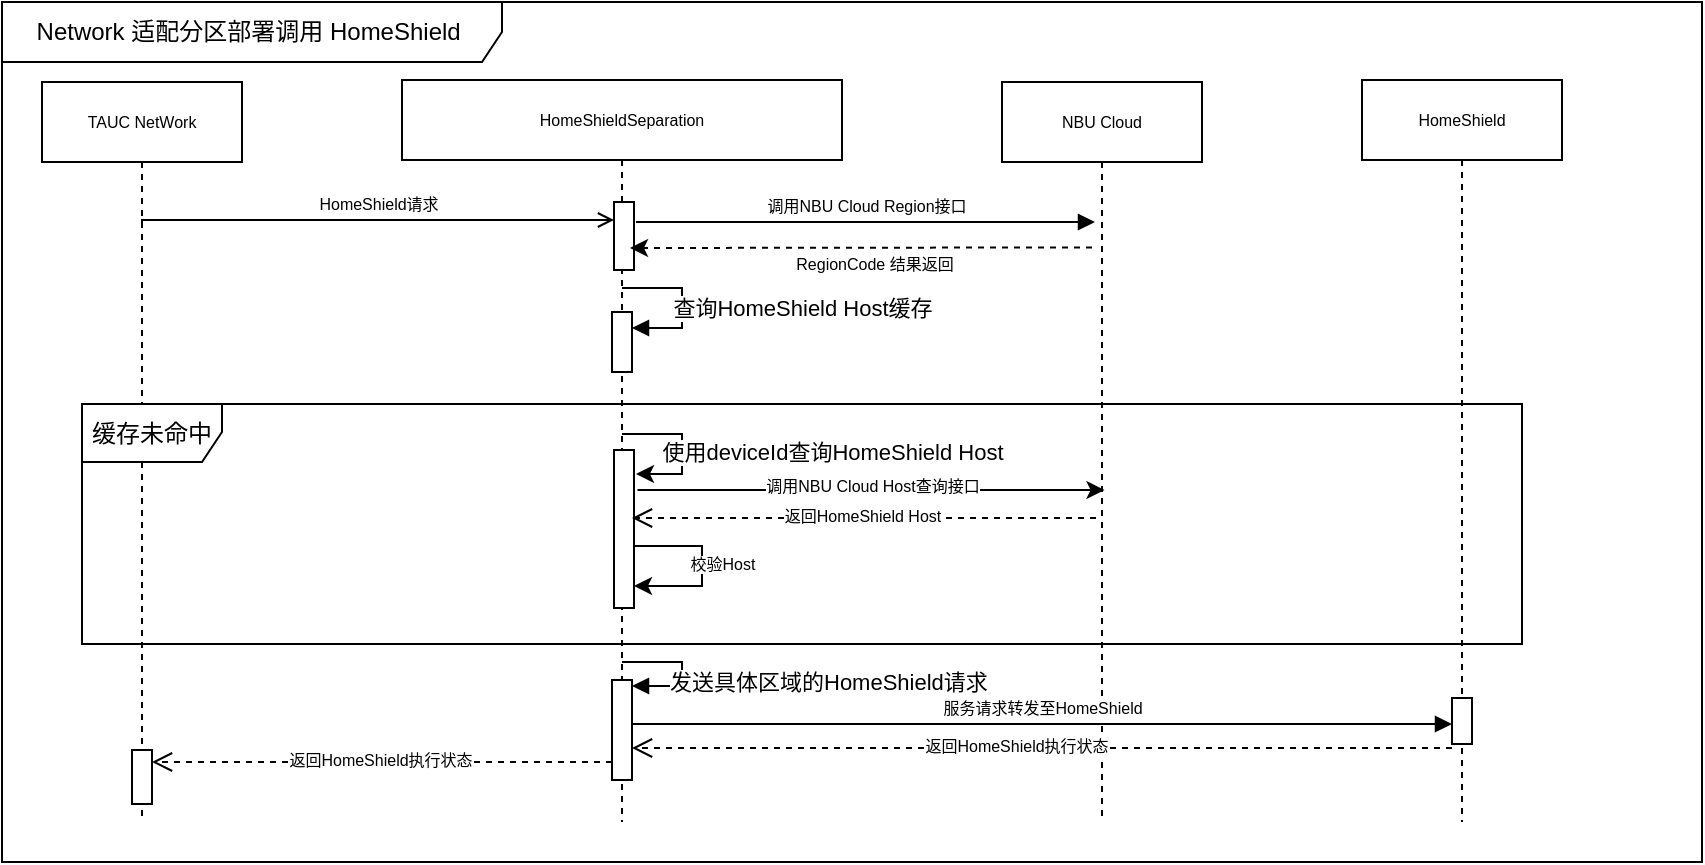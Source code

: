<mxfile version="21.5.0" type="github">
  <diagram name="Page-1" id="2YBvvXClWsGukQMizWep">
    <mxGraphModel dx="1039" dy="514" grid="1" gridSize="10" guides="1" tooltips="1" connect="1" arrows="1" fold="1" page="1" pageScale="1" pageWidth="850" pageHeight="1100" math="0" shadow="0">
      <root>
        <mxCell id="0" />
        <mxCell id="1" parent="0" />
        <mxCell id="aM9ryv3xv72pqoxQDRHE-1" value="TAUC NetWork" style="shape=umlLifeline;perimeter=lifelinePerimeter;whiteSpace=wrap;html=1;container=0;dropTarget=0;collapsible=0;recursiveResize=0;outlineConnect=0;portConstraint=eastwest;newEdgeStyle={&quot;edgeStyle&quot;:&quot;elbowEdgeStyle&quot;,&quot;elbow&quot;:&quot;vertical&quot;,&quot;curved&quot;:0,&quot;rounded&quot;:0};fontSize=8;" parent="1" vertex="1">
          <mxGeometry x="40" y="40" width="100" height="370" as="geometry" />
        </mxCell>
        <mxCell id="-oK8NXgzQvyokhCKbwOf-55" value="" style="html=1;points=[];perimeter=orthogonalPerimeter;outlineConnect=0;targetShapes=umlLifeline;portConstraint=eastwest;newEdgeStyle={&quot;edgeStyle&quot;:&quot;elbowEdgeStyle&quot;,&quot;elbow&quot;:&quot;vertical&quot;,&quot;curved&quot;:0,&quot;rounded&quot;:0};fontSize=8;" parent="aM9ryv3xv72pqoxQDRHE-1" vertex="1">
          <mxGeometry x="45" y="334" width="10" height="27" as="geometry" />
        </mxCell>
        <mxCell id="aM9ryv3xv72pqoxQDRHE-5" value="HomeShieldSeparation" style="shape=umlLifeline;perimeter=lifelinePerimeter;whiteSpace=wrap;html=1;container=0;dropTarget=0;collapsible=0;recursiveResize=0;outlineConnect=0;portConstraint=eastwest;newEdgeStyle={&quot;edgeStyle&quot;:&quot;elbowEdgeStyle&quot;,&quot;elbow&quot;:&quot;vertical&quot;,&quot;curved&quot;:0,&quot;rounded&quot;:0};fontSize=8;" parent="1" vertex="1">
          <mxGeometry x="220" y="39" width="220" height="371" as="geometry" />
        </mxCell>
        <mxCell id="-oK8NXgzQvyokhCKbwOf-1" value="" style="html=1;points=[];perimeter=orthogonalPerimeter;outlineConnect=0;targetShapes=umlLifeline;portConstraint=eastwest;newEdgeStyle={&quot;edgeStyle&quot;:&quot;elbowEdgeStyle&quot;,&quot;elbow&quot;:&quot;vertical&quot;,&quot;curved&quot;:0,&quot;rounded&quot;:0};fontSize=8;" parent="aM9ryv3xv72pqoxQDRHE-5" vertex="1">
          <mxGeometry x="105" y="116" width="10" height="30" as="geometry" />
        </mxCell>
        <mxCell id="-oK8NXgzQvyokhCKbwOf-23" value="" style="html=1;points=[];perimeter=orthogonalPerimeter;outlineConnect=0;targetShapes=umlLifeline;portConstraint=eastwest;newEdgeStyle={&quot;edgeStyle&quot;:&quot;elbowEdgeStyle&quot;,&quot;elbow&quot;:&quot;vertical&quot;,&quot;curved&quot;:0,&quot;rounded&quot;:0};fontSize=8;" parent="aM9ryv3xv72pqoxQDRHE-5" vertex="1">
          <mxGeometry x="106" y="185" width="10" height="79" as="geometry" />
        </mxCell>
        <mxCell id="-oK8NXgzQvyokhCKbwOf-14" value="" style="html=1;points=[];perimeter=orthogonalPerimeter;outlineConnect=0;targetShapes=umlLifeline;portConstraint=eastwest;newEdgeStyle={&quot;edgeStyle&quot;:&quot;elbowEdgeStyle&quot;,&quot;elbow&quot;:&quot;vertical&quot;,&quot;curved&quot;:0,&quot;rounded&quot;:0};fontSize=8;" parent="aM9ryv3xv72pqoxQDRHE-5" vertex="1">
          <mxGeometry x="106" y="61" width="10" height="34" as="geometry" />
        </mxCell>
        <mxCell id="-oK8NXgzQvyokhCKbwOf-6" value="" style="html=1;verticalAlign=bottom;endArrow=block;edgeStyle=orthogonalEdgeStyle;elbow=vertical;rounded=0;fontSize=8;" parent="aM9ryv3xv72pqoxQDRHE-5" edge="1">
          <mxGeometry x="0.529" y="20" relative="1" as="geometry">
            <mxPoint x="110" y="104" as="sourcePoint" />
            <Array as="points">
              <mxPoint x="140" y="104" />
              <mxPoint x="140" y="124" />
            </Array>
            <mxPoint x="115" y="124" as="targetPoint" />
            <mxPoint as="offset" />
          </mxGeometry>
        </mxCell>
        <mxCell id="-oK8NXgzQvyokhCKbwOf-7" value="&lt;font style=&quot;font-size: 11px;&quot;&gt;查询HomeShield Host缓存&lt;/font&gt;" style="edgeLabel;html=1;align=center;verticalAlign=middle;resizable=0;points=[];fontSize=8;" parent="-oK8NXgzQvyokhCKbwOf-6" vertex="1" connectable="0">
          <mxGeometry x="-0.149" y="-2" relative="1" as="geometry">
            <mxPoint x="62" y="8" as="offset" />
          </mxGeometry>
        </mxCell>
        <mxCell id="-oK8NXgzQvyokhCKbwOf-45" value="" style="endArrow=classic;html=1;rounded=0;edgeStyle=orthogonalEdgeStyle;fontSize=8;" parent="aM9ryv3xv72pqoxQDRHE-5" edge="1">
          <mxGeometry width="50" height="50" relative="1" as="geometry">
            <mxPoint x="116" y="233" as="sourcePoint" />
            <mxPoint x="116" y="253" as="targetPoint" />
            <Array as="points">
              <mxPoint x="150" y="233" />
              <mxPoint x="150" y="253" />
            </Array>
          </mxGeometry>
        </mxCell>
        <mxCell id="geQivs8DNayLq6vlZBqh-22" value="" style="html=1;points=[];perimeter=orthogonalPerimeter;outlineConnect=0;targetShapes=umlLifeline;portConstraint=eastwest;newEdgeStyle={&quot;edgeStyle&quot;:&quot;elbowEdgeStyle&quot;,&quot;elbow&quot;:&quot;vertical&quot;,&quot;curved&quot;:0,&quot;rounded&quot;:0};" vertex="1" parent="aM9ryv3xv72pqoxQDRHE-5">
          <mxGeometry x="105" y="300" width="10" height="50" as="geometry" />
        </mxCell>
        <mxCell id="geQivs8DNayLq6vlZBqh-23" value="发送具体区域的HomeShield请求" style="html=1;align=left;spacingLeft=2;endArrow=block;rounded=0;edgeStyle=orthogonalEdgeStyle;curved=0;rounded=0;" edge="1" parent="aM9ryv3xv72pqoxQDRHE-5">
          <mxGeometry x="0.552" y="-2" relative="1" as="geometry">
            <mxPoint x="110" y="291" as="sourcePoint" />
            <Array as="points">
              <mxPoint x="140" y="291" />
              <mxPoint x="140" y="303" />
            </Array>
            <mxPoint x="115" y="303" as="targetPoint" />
            <mxPoint as="offset" />
          </mxGeometry>
        </mxCell>
        <mxCell id="aM9ryv3xv72pqoxQDRHE-8" value="" style="html=1;verticalAlign=bottom;endArrow=open;dashed=1;endSize=8;edgeStyle=elbowEdgeStyle;elbow=vertical;curved=0;rounded=0;fontSize=8;" parent="1" edge="1">
          <mxGeometry x="-0.509" y="129" relative="1" as="geometry">
            <mxPoint x="335" y="258.0" as="targetPoint" />
            <Array as="points">
              <mxPoint x="430" y="258" />
            </Array>
            <mxPoint x="567" y="258" as="sourcePoint" />
            <mxPoint as="offset" />
          </mxGeometry>
        </mxCell>
        <mxCell id="-oK8NXgzQvyokhCKbwOf-41" value="返回HomeShield Host" style="edgeLabel;html=1;align=center;verticalAlign=middle;resizable=0;points=[];fontSize=8;" parent="aM9ryv3xv72pqoxQDRHE-8" vertex="1" connectable="0">
          <mxGeometry x="0.139" y="2" relative="1" as="geometry">
            <mxPoint x="15" y="-3" as="offset" />
          </mxGeometry>
        </mxCell>
        <mxCell id="Dx3LyWsslC-7DG40XuAF-7" value="NBU Cloud" style="shape=umlLifeline;perimeter=lifelinePerimeter;whiteSpace=wrap;html=1;container=0;dropTarget=0;collapsible=0;recursiveResize=0;outlineConnect=0;portConstraint=eastwest;newEdgeStyle={&quot;edgeStyle&quot;:&quot;elbowEdgeStyle&quot;,&quot;elbow&quot;:&quot;vertical&quot;,&quot;curved&quot;:0,&quot;rounded&quot;:0};fontSize=8;" parent="1" vertex="1">
          <mxGeometry x="520" y="40" width="100" height="370" as="geometry" />
        </mxCell>
        <mxCell id="-oK8NXgzQvyokhCKbwOf-15" value="调用NBU Cloud Region接口" style="html=1;verticalAlign=bottom;endArrow=block;edgeStyle=elbowEdgeStyle;elbow=vertical;curved=0;rounded=0;fontSize=8;" parent="1" edge="1">
          <mxGeometry x="0.002" relative="1" as="geometry">
            <mxPoint x="337" y="110" as="sourcePoint" />
            <Array as="points">
              <mxPoint x="391" y="110" />
            </Array>
            <mxPoint as="offset" />
            <mxPoint x="566.5" y="110" as="targetPoint" />
          </mxGeometry>
        </mxCell>
        <mxCell id="-oK8NXgzQvyokhCKbwOf-17" value="" style="edgeStyle=elbowEdgeStyle;rounded=0;orthogonalLoop=1;jettySize=auto;html=1;elbow=vertical;curved=0;dashed=1;fontSize=8;" parent="1" edge="1">
          <mxGeometry relative="1" as="geometry">
            <mxPoint x="565" y="122.714" as="sourcePoint" />
            <mxPoint x="334" y="122.997" as="targetPoint" />
            <Array as="points" />
          </mxGeometry>
        </mxCell>
        <mxCell id="-oK8NXgzQvyokhCKbwOf-27" value="RegionCode 结果返回" style="edgeLabel;html=1;align=center;verticalAlign=middle;resizable=0;points=[];fontSize=8;" parent="-oK8NXgzQvyokhCKbwOf-17" vertex="1" connectable="0">
          <mxGeometry x="-0.04" y="1" relative="1" as="geometry">
            <mxPoint x="1" y="7" as="offset" />
          </mxGeometry>
        </mxCell>
        <mxCell id="-oK8NXgzQvyokhCKbwOf-31" value="" style="endArrow=classic;html=1;rounded=0;fontSize=8;" parent="1" edge="1">
          <mxGeometry width="50" height="50" relative="1" as="geometry">
            <mxPoint x="337.75" y="244" as="sourcePoint" />
            <mxPoint x="571.25" y="244" as="targetPoint" />
          </mxGeometry>
        </mxCell>
        <mxCell id="-oK8NXgzQvyokhCKbwOf-32" value="调用NBU Cloud Host查询接口" style="edgeLabel;html=1;align=center;verticalAlign=middle;resizable=0;points=[];fontSize=8;" parent="-oK8NXgzQvyokhCKbwOf-31" vertex="1" connectable="0">
          <mxGeometry x="0.13" y="-1" relative="1" as="geometry">
            <mxPoint x="-15" y="-3" as="offset" />
          </mxGeometry>
        </mxCell>
        <mxCell id="-oK8NXgzQvyokhCKbwOf-36" value="HomeShield" style="shape=umlLifeline;perimeter=lifelinePerimeter;whiteSpace=wrap;html=1;container=0;dropTarget=0;collapsible=0;recursiveResize=0;outlineConnect=0;portConstraint=eastwest;newEdgeStyle={&quot;edgeStyle&quot;:&quot;elbowEdgeStyle&quot;,&quot;elbow&quot;:&quot;vertical&quot;,&quot;curved&quot;:0,&quot;rounded&quot;:0};fontSize=8;" parent="1" vertex="1">
          <mxGeometry x="700" y="39" width="100" height="371" as="geometry" />
        </mxCell>
        <mxCell id="-oK8NXgzQvyokhCKbwOf-37" value="" style="html=1;points=[];perimeter=orthogonalPerimeter;outlineConnect=0;targetShapes=umlLifeline;portConstraint=eastwest;newEdgeStyle={&quot;edgeStyle&quot;:&quot;elbowEdgeStyle&quot;,&quot;elbow&quot;:&quot;vertical&quot;,&quot;curved&quot;:0,&quot;rounded&quot;:0};fontSize=8;" parent="-oK8NXgzQvyokhCKbwOf-36" vertex="1">
          <mxGeometry x="45" y="309" width="10" height="23" as="geometry" />
        </mxCell>
        <mxCell id="aM9ryv3xv72pqoxQDRHE-7" value="HomeShield请求" style="html=1;verticalAlign=bottom;endArrow=open;edgeStyle=elbowEdgeStyle;elbow=vertical;curved=0;rounded=0;endFill=0;fontSize=8;" parent="1" target="-oK8NXgzQvyokhCKbwOf-14" edge="1">
          <mxGeometry x="0.002" relative="1" as="geometry">
            <mxPoint x="90" y="110" as="sourcePoint" />
            <Array as="points">
              <mxPoint x="90" y="109" />
            </Array>
            <mxPoint as="offset" />
            <mxPoint x="326" y="133" as="targetPoint" />
          </mxGeometry>
        </mxCell>
        <mxCell id="-oK8NXgzQvyokhCKbwOf-48" value="服务请求转发至HomeShield" style="html=1;verticalAlign=bottom;endArrow=block;edgeStyle=elbowEdgeStyle;elbow=vertical;curved=0;rounded=0;fontSize=8;" parent="1" edge="1">
          <mxGeometry relative="1" as="geometry">
            <mxPoint x="335" y="361" as="sourcePoint" />
            <Array as="points" />
            <mxPoint as="offset" />
            <mxPoint x="745" y="361" as="targetPoint" />
          </mxGeometry>
        </mxCell>
        <mxCell id="-oK8NXgzQvyokhCKbwOf-49" value="" style="html=1;verticalAlign=bottom;endArrow=open;dashed=1;endSize=8;edgeStyle=elbowEdgeStyle;elbow=vertical;curved=0;rounded=0;fontSize=8;" parent="1" edge="1">
          <mxGeometry x="-0.509" y="129" relative="1" as="geometry">
            <mxPoint x="335" y="373" as="targetPoint" />
            <Array as="points">
              <mxPoint x="435" y="373" />
            </Array>
            <mxPoint x="745" y="373" as="sourcePoint" />
            <mxPoint as="offset" />
          </mxGeometry>
        </mxCell>
        <mxCell id="-oK8NXgzQvyokhCKbwOf-50" value="返回HomeShield执行状态" style="edgeLabel;html=1;align=center;verticalAlign=middle;resizable=0;points=[];fontSize=8;" parent="-oK8NXgzQvyokhCKbwOf-49" vertex="1" connectable="0">
          <mxGeometry x="0.139" y="2" relative="1" as="geometry">
            <mxPoint x="15" y="-3" as="offset" />
          </mxGeometry>
        </mxCell>
        <mxCell id="geQivs8DNayLq6vlZBqh-19" value="返回HomeShield执行状态" style="edgeLabel;html=1;align=center;verticalAlign=middle;resizable=0;points=[];fontSize=8;" vertex="1" connectable="0" parent="-oK8NXgzQvyokhCKbwOf-49">
          <mxGeometry x="0.139" y="2" relative="1" as="geometry">
            <mxPoint x="15" y="-3" as="offset" />
          </mxGeometry>
        </mxCell>
        <mxCell id="-oK8NXgzQvyokhCKbwOf-51" value="" style="html=1;verticalAlign=bottom;endArrow=open;dashed=1;endSize=8;edgeStyle=elbowEdgeStyle;elbow=vertical;curved=0;rounded=0;fontSize=8;" parent="1" edge="1">
          <mxGeometry x="-0.509" y="129" relative="1" as="geometry">
            <mxPoint x="95" y="380" as="targetPoint" />
            <Array as="points">
              <mxPoint x="200" y="380" />
            </Array>
            <mxPoint x="325" y="380.0" as="sourcePoint" />
            <mxPoint as="offset" />
          </mxGeometry>
        </mxCell>
        <mxCell id="-oK8NXgzQvyokhCKbwOf-52" value="返回HomeShield执行状态" style="edgeLabel;html=1;align=center;verticalAlign=middle;resizable=0;points=[];fontSize=8;" parent="-oK8NXgzQvyokhCKbwOf-51" vertex="1" connectable="0">
          <mxGeometry x="0.139" y="2" relative="1" as="geometry">
            <mxPoint x="15" y="-3" as="offset" />
          </mxGeometry>
        </mxCell>
        <mxCell id="geQivs8DNayLq6vlZBqh-20" value="返回HomeShield执行状态" style="edgeLabel;html=1;align=center;verticalAlign=middle;resizable=0;points=[];fontSize=8;" vertex="1" connectable="0" parent="-oK8NXgzQvyokhCKbwOf-51">
          <mxGeometry x="0.139" y="2" relative="1" as="geometry">
            <mxPoint x="15" y="-3" as="offset" />
          </mxGeometry>
        </mxCell>
        <mxCell id="-oK8NXgzQvyokhCKbwOf-46" value="校验Host" style="edgeLabel;html=1;align=center;verticalAlign=middle;resizable=0;points=[];fontSize=8;" parent="1" vertex="1" connectable="0">
          <mxGeometry x="380.005" y="281" as="geometry" />
        </mxCell>
        <mxCell id="geQivs8DNayLq6vlZBqh-4" value="" style="endArrow=classic;html=1;rounded=0;edgeStyle=orthogonalEdgeStyle;fontSize=8;" edge="1" parent="1">
          <mxGeometry x="-0.041" y="60" width="50" height="50" relative="1" as="geometry">
            <mxPoint x="330" y="216" as="sourcePoint" />
            <mxPoint x="337" y="236" as="targetPoint" />
            <Array as="points">
              <mxPoint x="360" y="216" />
              <mxPoint x="360" y="236" />
            </Array>
            <mxPoint as="offset" />
          </mxGeometry>
        </mxCell>
        <mxCell id="geQivs8DNayLq6vlZBqh-9" value="使用deviceId查询HomeShield Host" style="edgeLabel;html=1;align=center;verticalAlign=middle;resizable=0;points=[];" vertex="1" connectable="0" parent="geQivs8DNayLq6vlZBqh-4">
          <mxGeometry x="-0.035" y="-1" relative="1" as="geometry">
            <mxPoint x="76" y="4" as="offset" />
          </mxGeometry>
        </mxCell>
        <mxCell id="geQivs8DNayLq6vlZBqh-7" value="缓存未命中" style="shape=umlFrame;whiteSpace=wrap;html=1;pointerEvents=0;width=70;height=29;" vertex="1" parent="1">
          <mxGeometry x="60" y="201" width="720" height="120" as="geometry" />
        </mxCell>
        <mxCell id="geQivs8DNayLq6vlZBqh-21" value="Network 适配分区部署调用&amp;nbsp;HomeShield&amp;nbsp;" style="shape=umlFrame;whiteSpace=wrap;html=1;pointerEvents=0;width=250;height=30;" vertex="1" parent="1">
          <mxGeometry x="20" width="850" height="430" as="geometry" />
        </mxCell>
      </root>
    </mxGraphModel>
  </diagram>
</mxfile>
